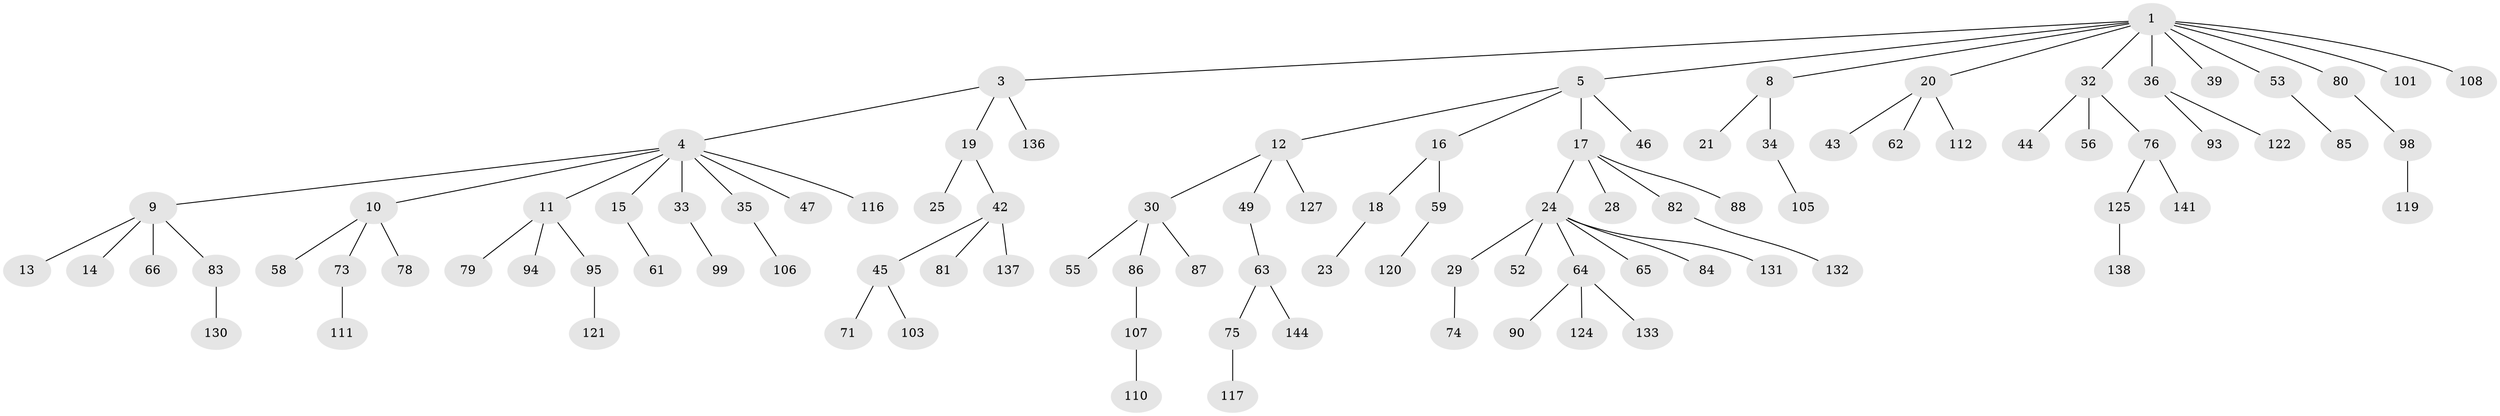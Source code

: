 // original degree distribution, {4: 0.041379310344827586, 9: 0.006896551724137931, 5: 0.020689655172413793, 8: 0.006896551724137931, 3: 0.1724137931034483, 6: 0.020689655172413793, 2: 0.22758620689655173, 1: 0.503448275862069}
// Generated by graph-tools (version 1.1) at 2025/42/03/06/25 10:42:04]
// undirected, 98 vertices, 97 edges
graph export_dot {
graph [start="1"]
  node [color=gray90,style=filled];
  1 [super="+2"];
  3 [super="+22"];
  4 [super="+7"];
  5 [super="+6"];
  8 [super="+69"];
  9 [super="+114"];
  10 [super="+41"];
  11 [super="+26"];
  12 [super="+67"];
  13 [super="+31"];
  14;
  15 [super="+68"];
  16;
  17 [super="+51"];
  18;
  19;
  20 [super="+38"];
  21 [super="+27"];
  23 [super="+102"];
  24 [super="+48"];
  25 [super="+57"];
  28;
  29 [super="+40"];
  30 [super="+37"];
  32 [super="+109"];
  33;
  34 [super="+72"];
  35 [super="+54"];
  36;
  39 [super="+50"];
  42 [super="+77"];
  43;
  44 [super="+104"];
  45 [super="+91"];
  46;
  47;
  49;
  52 [super="+60"];
  53 [super="+129"];
  55;
  56 [super="+140"];
  58 [super="+96"];
  59 [super="+143"];
  61;
  62;
  63 [super="+113"];
  64 [super="+70"];
  65 [super="+92"];
  66;
  71;
  73 [super="+89"];
  74;
  75;
  76 [super="+135"];
  78;
  79 [super="+134"];
  80 [super="+123"];
  81 [super="+126"];
  82;
  83 [super="+145"];
  84;
  85;
  86;
  87 [super="+97"];
  88;
  90;
  93 [super="+115"];
  94;
  95 [super="+118"];
  98 [super="+100"];
  99;
  101;
  103;
  105;
  106;
  107;
  108;
  110;
  111 [super="+139"];
  112;
  116;
  117;
  119;
  120;
  121;
  122;
  124;
  125 [super="+128"];
  127;
  130;
  131;
  132;
  133 [super="+142"];
  136;
  137;
  138;
  141;
  144;
  1 -- 8;
  1 -- 32;
  1 -- 80;
  1 -- 3;
  1 -- 36;
  1 -- 5;
  1 -- 101;
  1 -- 39;
  1 -- 108;
  1 -- 20;
  1 -- 53;
  3 -- 4;
  3 -- 19;
  3 -- 136;
  4 -- 10;
  4 -- 11;
  4 -- 15;
  4 -- 33;
  4 -- 35;
  4 -- 47;
  4 -- 116;
  4 -- 9;
  5 -- 12;
  5 -- 16;
  5 -- 17;
  5 -- 46;
  8 -- 21;
  8 -- 34;
  9 -- 13;
  9 -- 14;
  9 -- 66;
  9 -- 83;
  10 -- 73;
  10 -- 58;
  10 -- 78;
  11 -- 94;
  11 -- 79;
  11 -- 95;
  12 -- 30;
  12 -- 49;
  12 -- 127;
  15 -- 61;
  16 -- 18;
  16 -- 59;
  17 -- 24;
  17 -- 28;
  17 -- 82;
  17 -- 88;
  18 -- 23;
  19 -- 25;
  19 -- 42;
  20 -- 112;
  20 -- 43;
  20 -- 62;
  24 -- 29;
  24 -- 52;
  24 -- 65;
  24 -- 84;
  24 -- 64;
  24 -- 131;
  29 -- 74;
  30 -- 86;
  30 -- 55;
  30 -- 87;
  32 -- 44;
  32 -- 56;
  32 -- 76;
  33 -- 99;
  34 -- 105;
  35 -- 106;
  36 -- 93;
  36 -- 122;
  42 -- 45;
  42 -- 81;
  42 -- 137;
  45 -- 71;
  45 -- 103;
  49 -- 63;
  53 -- 85;
  59 -- 120;
  63 -- 75;
  63 -- 144;
  64 -- 90;
  64 -- 124;
  64 -- 133;
  73 -- 111;
  75 -- 117;
  76 -- 125;
  76 -- 141;
  80 -- 98;
  82 -- 132;
  83 -- 130;
  86 -- 107;
  95 -- 121;
  98 -- 119;
  107 -- 110;
  125 -- 138;
}
